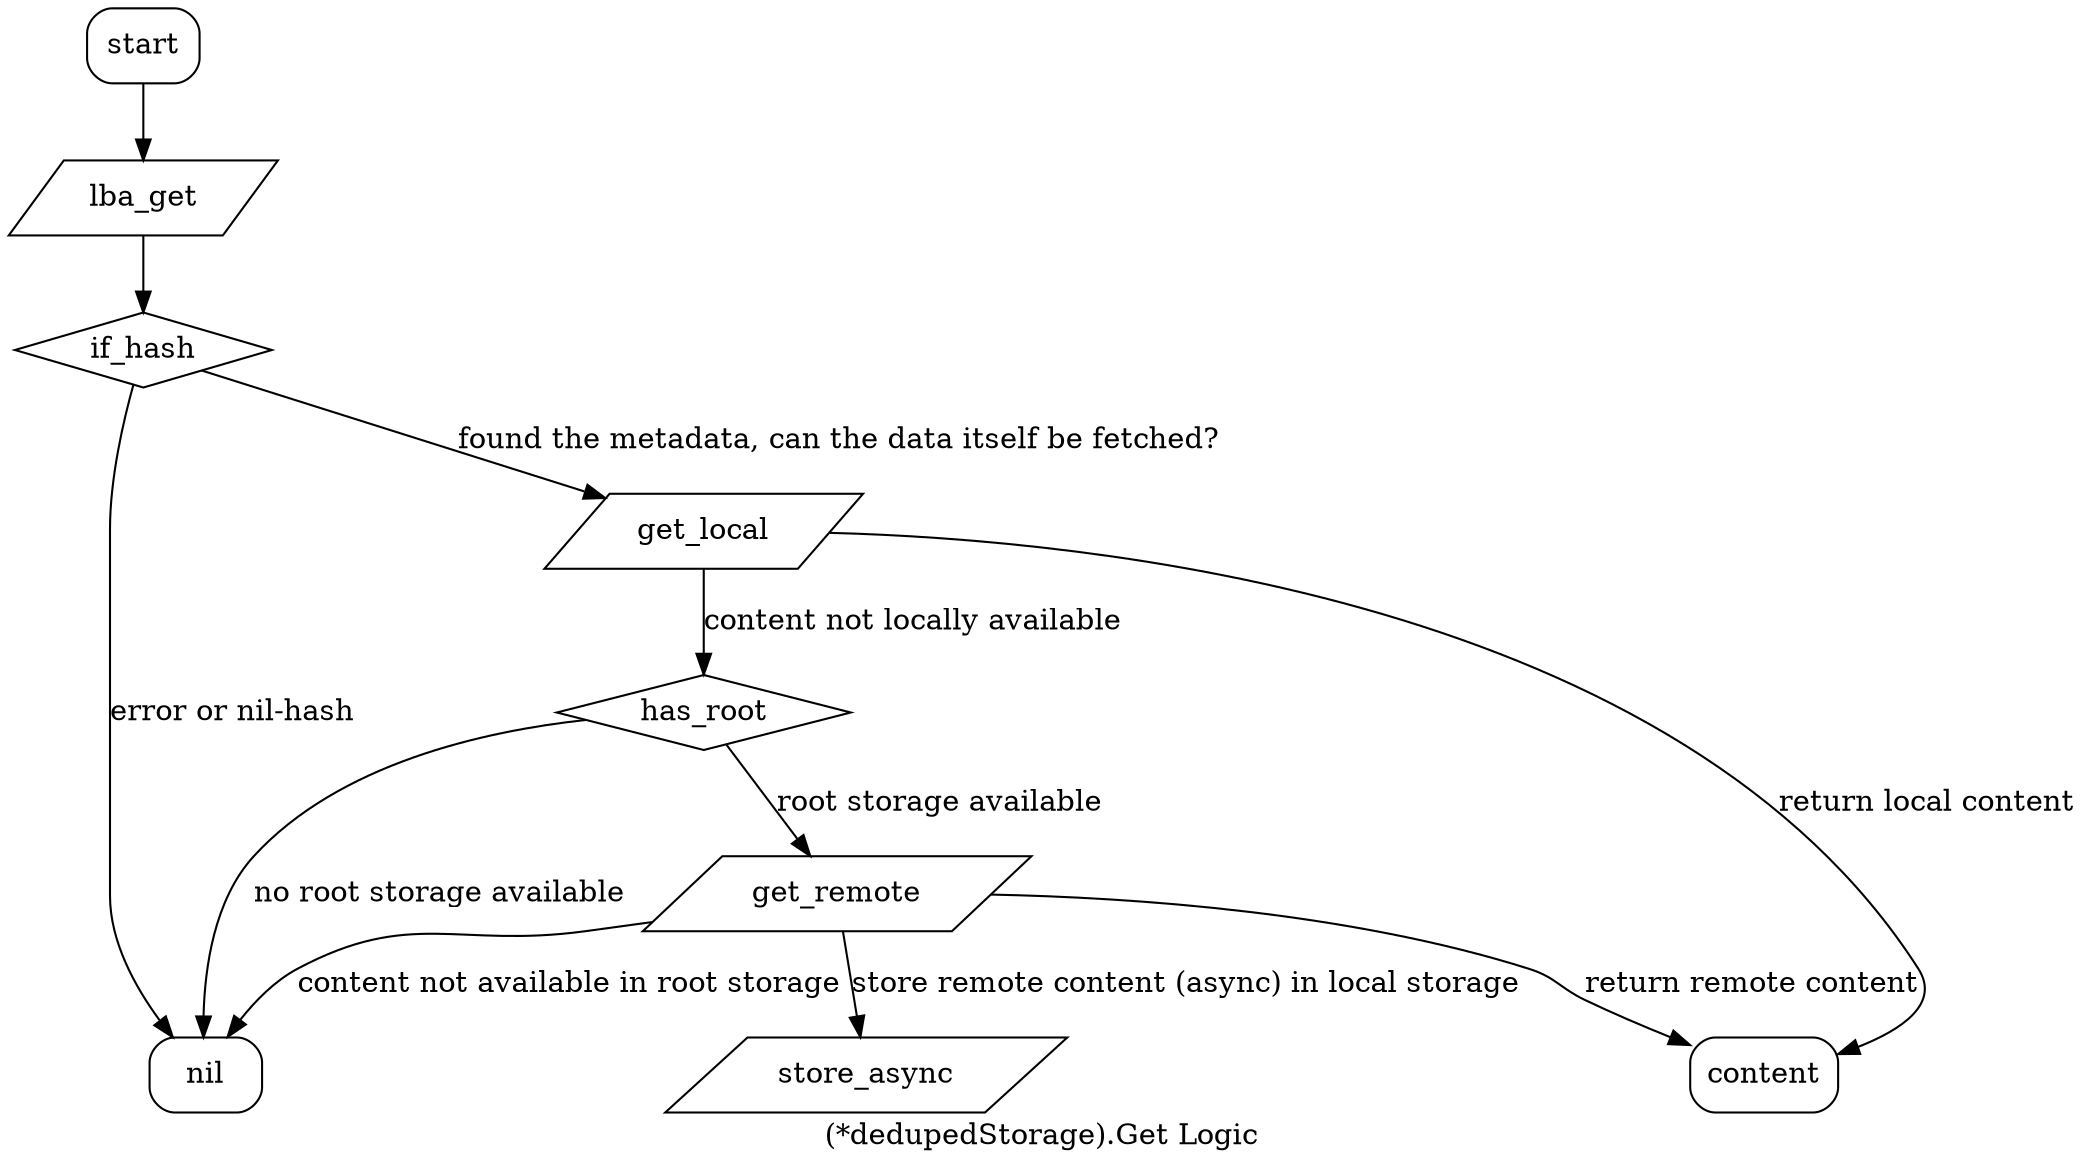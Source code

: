 digraph {
    label="(*dedupedStorage).Get Logic";
 
    node[shape="box", style="rounded"]
       start; content; nil;
    node[shape="parallelogram", style=""]
       lba_get; get_local; get_remote; store_async;
    node[shape="diamond", style=""]
       if_hash; has_root;
 
    start -> lba_get;
    lba_get -> if_hash;
    if_hash -> nil[label="error or nil-hash"];
    if_hash -> get_local[label="found the metadata, can the data itself be fetched?"];
    get_local -> content[label="return local content"];
    get_local -> has_root[label="content not locally available"];
    has_root -> nil[label="no root storage available"];
    has_root -> get_remote[label="root storage available"];
    get_remote -> nil[label="content not available in root storage"];
    get_remote -> store_async[label="store remote content (async) in local storage"];
    get_remote -> content[label="return remote content"];
}
